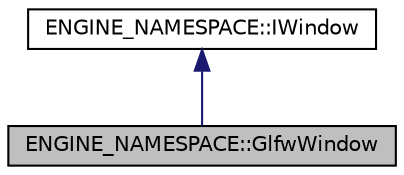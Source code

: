 digraph "ENGINE_NAMESPACE::GlfwWindow"
{
 // LATEX_PDF_SIZE
  edge [fontname="Helvetica",fontsize="10",labelfontname="Helvetica",labelfontsize="10"];
  node [fontname="Helvetica",fontsize="10",shape=record];
  Node1 [label="ENGINE_NAMESPACE::GlfwWindow",height=0.2,width=0.4,color="black", fillcolor="grey75", style="filled", fontcolor="black",tooltip=" "];
  Node2 -> Node1 [dir="back",color="midnightblue",fontsize="10",style="solid",fontname="Helvetica"];
  Node2 [label="ENGINE_NAMESPACE::IWindow",height=0.2,width=0.4,color="black", fillcolor="white", style="filled",URL="$classENGINE__NAMESPACE_1_1IWindow.html",tooltip=" "];
}
